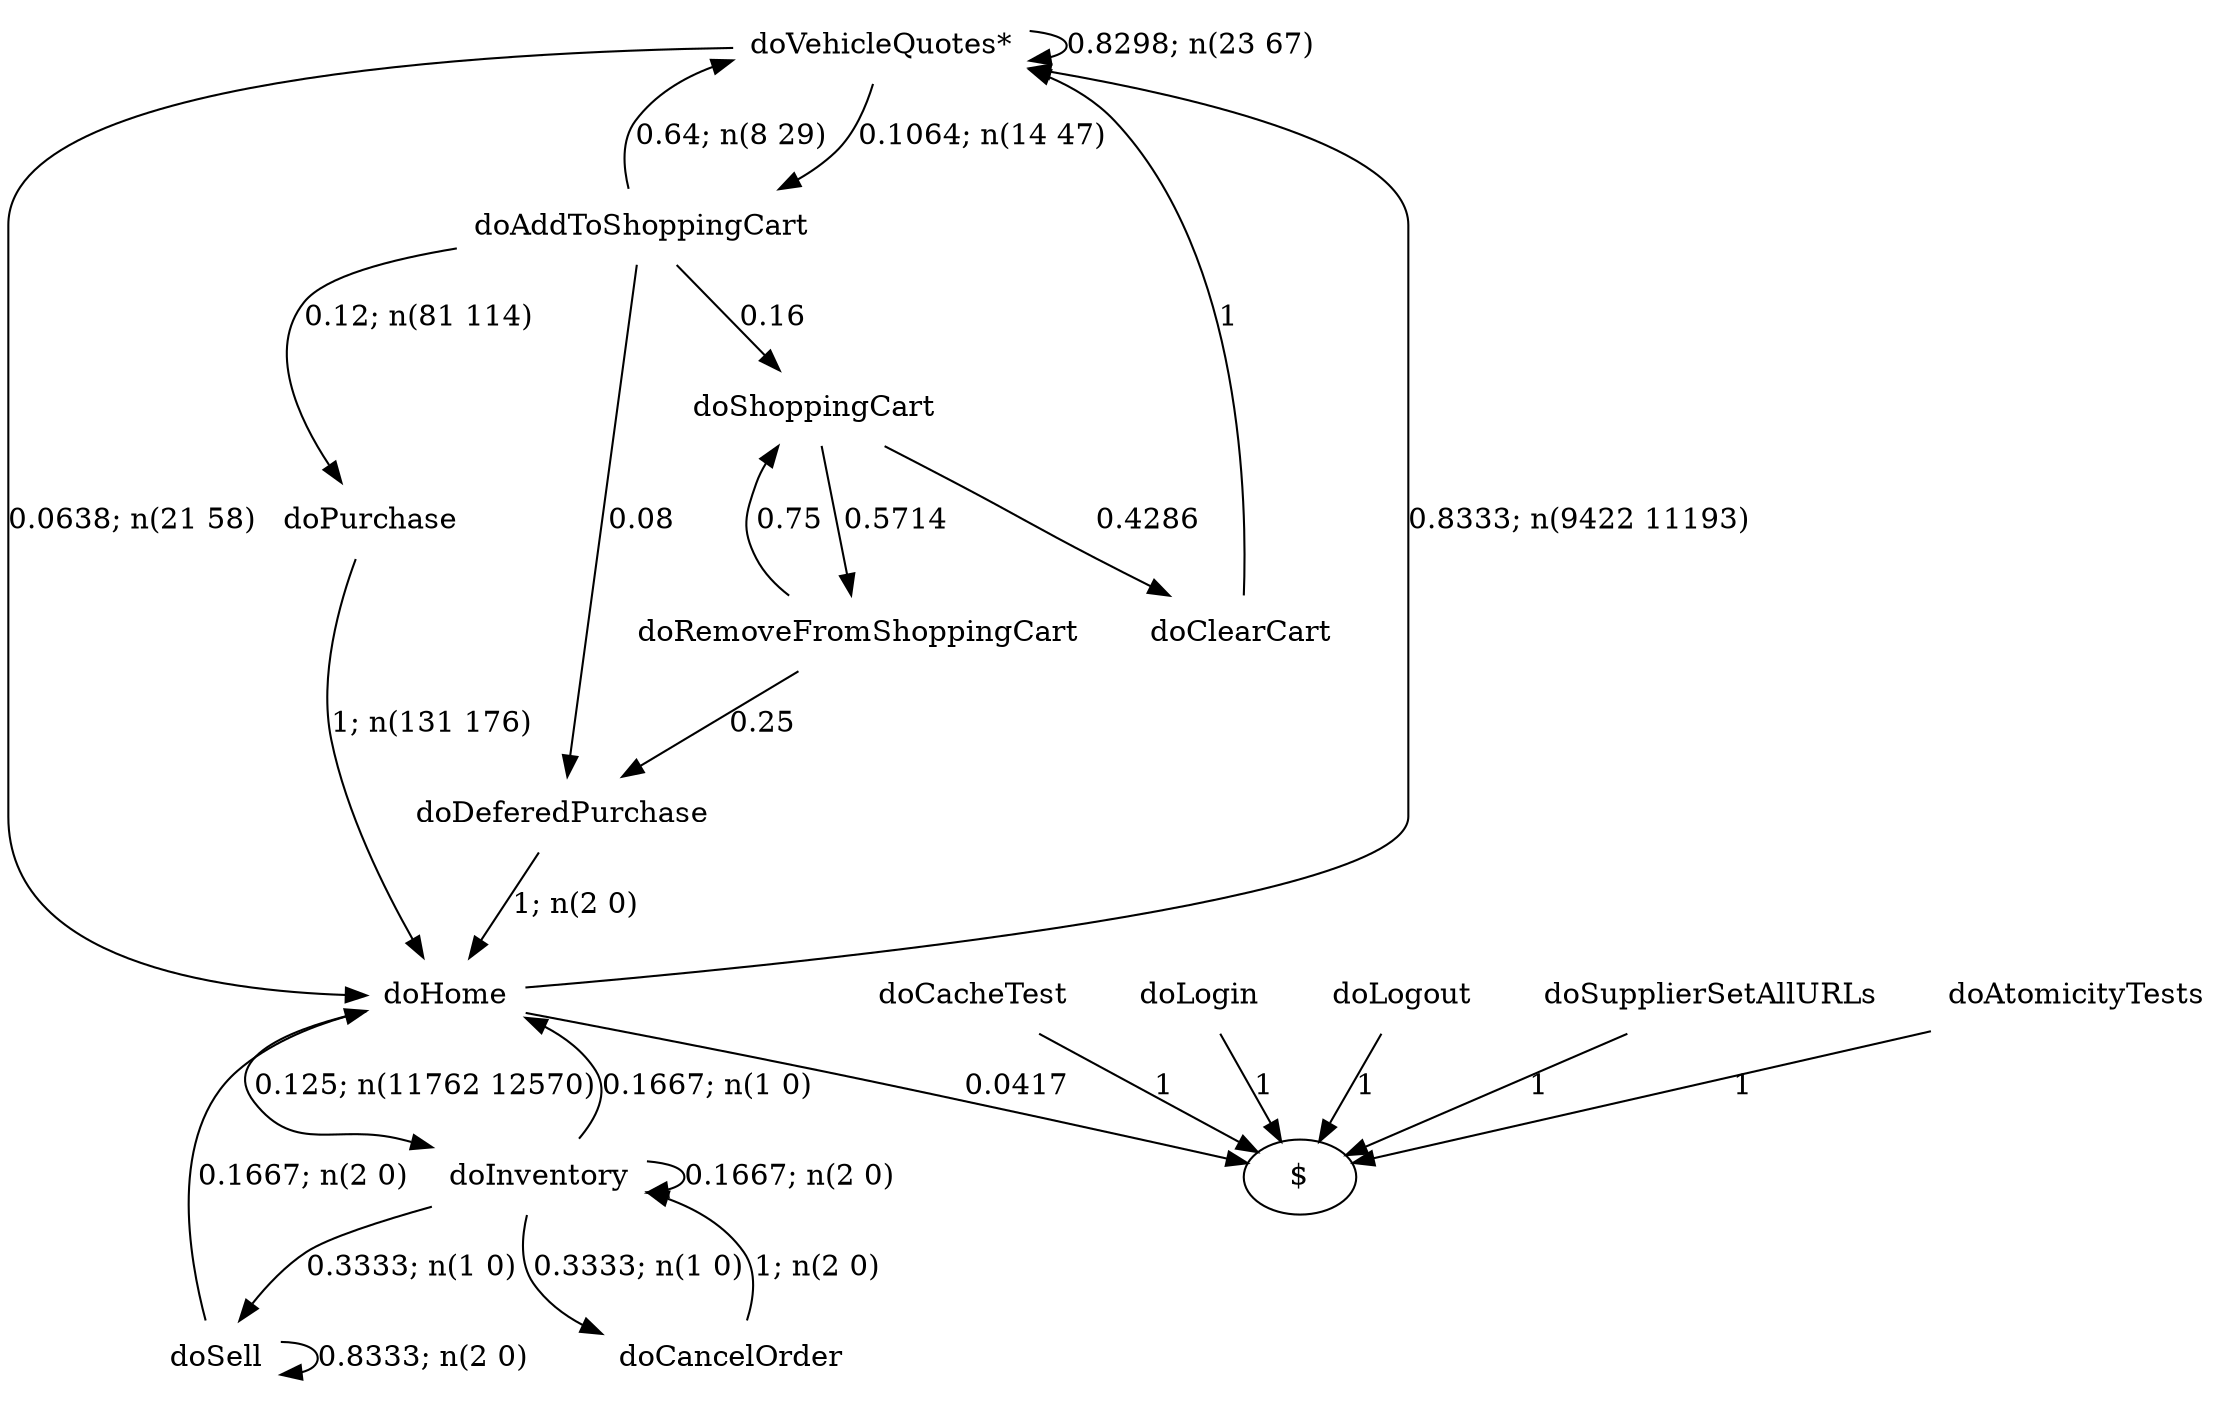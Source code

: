 digraph G {"doVehicleQuotes*" [label="doVehicleQuotes*",shape=none];"doSupplierSetAllURLs" [label="doSupplierSetAllURLs",shape=none];"doAtomicityTests" [label="doAtomicityTests",shape=none];"doCacheTest" [label="doCacheTest",shape=none];"doLogin" [label="doLogin",shape=none];"doAddToShoppingCart" [label="doAddToShoppingCart",shape=none];"doDeferedPurchase" [label="doDeferedPurchase",shape=none];"doHome" [label="doHome",shape=none];"doShoppingCart" [label="doShoppingCart",shape=none];"doClearCart" [label="doClearCart",shape=none];"doPurchase" [label="doPurchase",shape=none];"doInventory" [label="doInventory",shape=none];"doSell" [label="doSell",shape=none];"doLogout" [label="doLogout",shape=none];"doCancelOrder" [label="doCancelOrder",shape=none];"doRemoveFromShoppingCart" [label="doRemoveFromShoppingCart",shape=none];"doVehicleQuotes*"->"doVehicleQuotes*" [style=solid,label="0.8298; n(23 67)"];"doVehicleQuotes*"->"doAddToShoppingCart" [style=solid,label="0.1064; n(14 47)"];"doVehicleQuotes*"->"doHome" [style=solid,label="0.0638; n(21 58)"];"doSupplierSetAllURLs"->"$" [style=solid,label="1"];"doAtomicityTests"->"$" [style=solid,label="1"];"doCacheTest"->"$" [style=solid,label="1"];"doLogin"->"$" [style=solid,label="1"];"doAddToShoppingCart"->"doVehicleQuotes*" [style=solid,label="0.64; n(8 29)"];"doAddToShoppingCart"->"doDeferedPurchase" [style=solid,label="0.08"];"doAddToShoppingCart"->"doShoppingCart" [style=solid,label="0.16"];"doAddToShoppingCart"->"doPurchase" [style=solid,label="0.12; n(81 114)"];"doDeferedPurchase"->"doHome" [style=solid,label="1; n(2 0)"];"doHome"->"doVehicleQuotes*" [style=solid,label="0.8333; n(9422 11193)"];"doHome"->"doInventory" [style=solid,label="0.125; n(11762 12570)"];"doHome"->"$" [style=solid,label="0.0417"];"doShoppingCart"->"doClearCart" [style=solid,label="0.4286"];"doShoppingCart"->"doRemoveFromShoppingCart" [style=solid,label="0.5714"];"doClearCart"->"doVehicleQuotes*" [style=solid,label="1"];"doPurchase"->"doHome" [style=solid,label="1; n(131 176)"];"doInventory"->"doHome" [style=solid,label="0.1667; n(1 0)"];"doInventory"->"doInventory" [style=solid,label="0.1667; n(2 0)"];"doInventory"->"doSell" [style=solid,label="0.3333; n(1 0)"];"doInventory"->"doCancelOrder" [style=solid,label="0.3333; n(1 0)"];"doSell"->"doHome" [style=solid,label="0.1667; n(2 0)"];"doSell"->"doSell" [style=solid,label="0.8333; n(2 0)"];"doLogout"->"$" [style=solid,label="1"];"doCancelOrder"->"doInventory" [style=solid,label="1; n(2 0)"];"doRemoveFromShoppingCart"->"doDeferedPurchase" [style=solid,label="0.25"];"doRemoveFromShoppingCart"->"doShoppingCart" [style=solid,label="0.75"];}